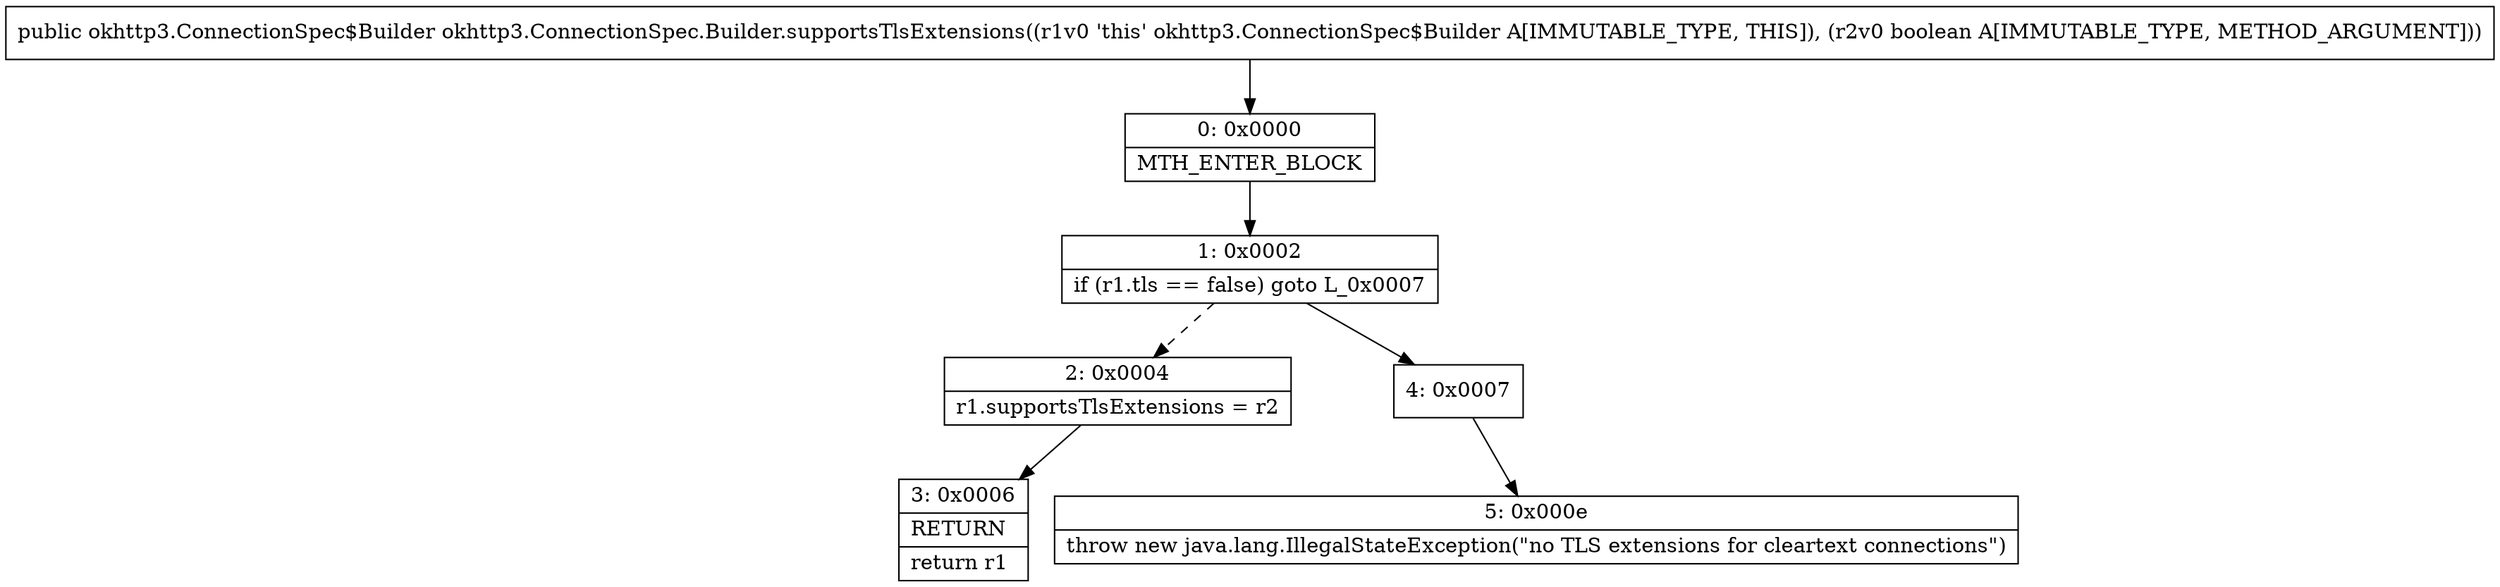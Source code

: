 digraph "CFG forokhttp3.ConnectionSpec.Builder.supportsTlsExtensions(Z)Lokhttp3\/ConnectionSpec$Builder;" {
Node_0 [shape=record,label="{0\:\ 0x0000|MTH_ENTER_BLOCK\l}"];
Node_1 [shape=record,label="{1\:\ 0x0002|if (r1.tls == false) goto L_0x0007\l}"];
Node_2 [shape=record,label="{2\:\ 0x0004|r1.supportsTlsExtensions = r2\l}"];
Node_3 [shape=record,label="{3\:\ 0x0006|RETURN\l|return r1\l}"];
Node_4 [shape=record,label="{4\:\ 0x0007}"];
Node_5 [shape=record,label="{5\:\ 0x000e|throw new java.lang.IllegalStateException(\"no TLS extensions for cleartext connections\")\l}"];
MethodNode[shape=record,label="{public okhttp3.ConnectionSpec$Builder okhttp3.ConnectionSpec.Builder.supportsTlsExtensions((r1v0 'this' okhttp3.ConnectionSpec$Builder A[IMMUTABLE_TYPE, THIS]), (r2v0 boolean A[IMMUTABLE_TYPE, METHOD_ARGUMENT])) }"];
MethodNode -> Node_0;
Node_0 -> Node_1;
Node_1 -> Node_2[style=dashed];
Node_1 -> Node_4;
Node_2 -> Node_3;
Node_4 -> Node_5;
}

